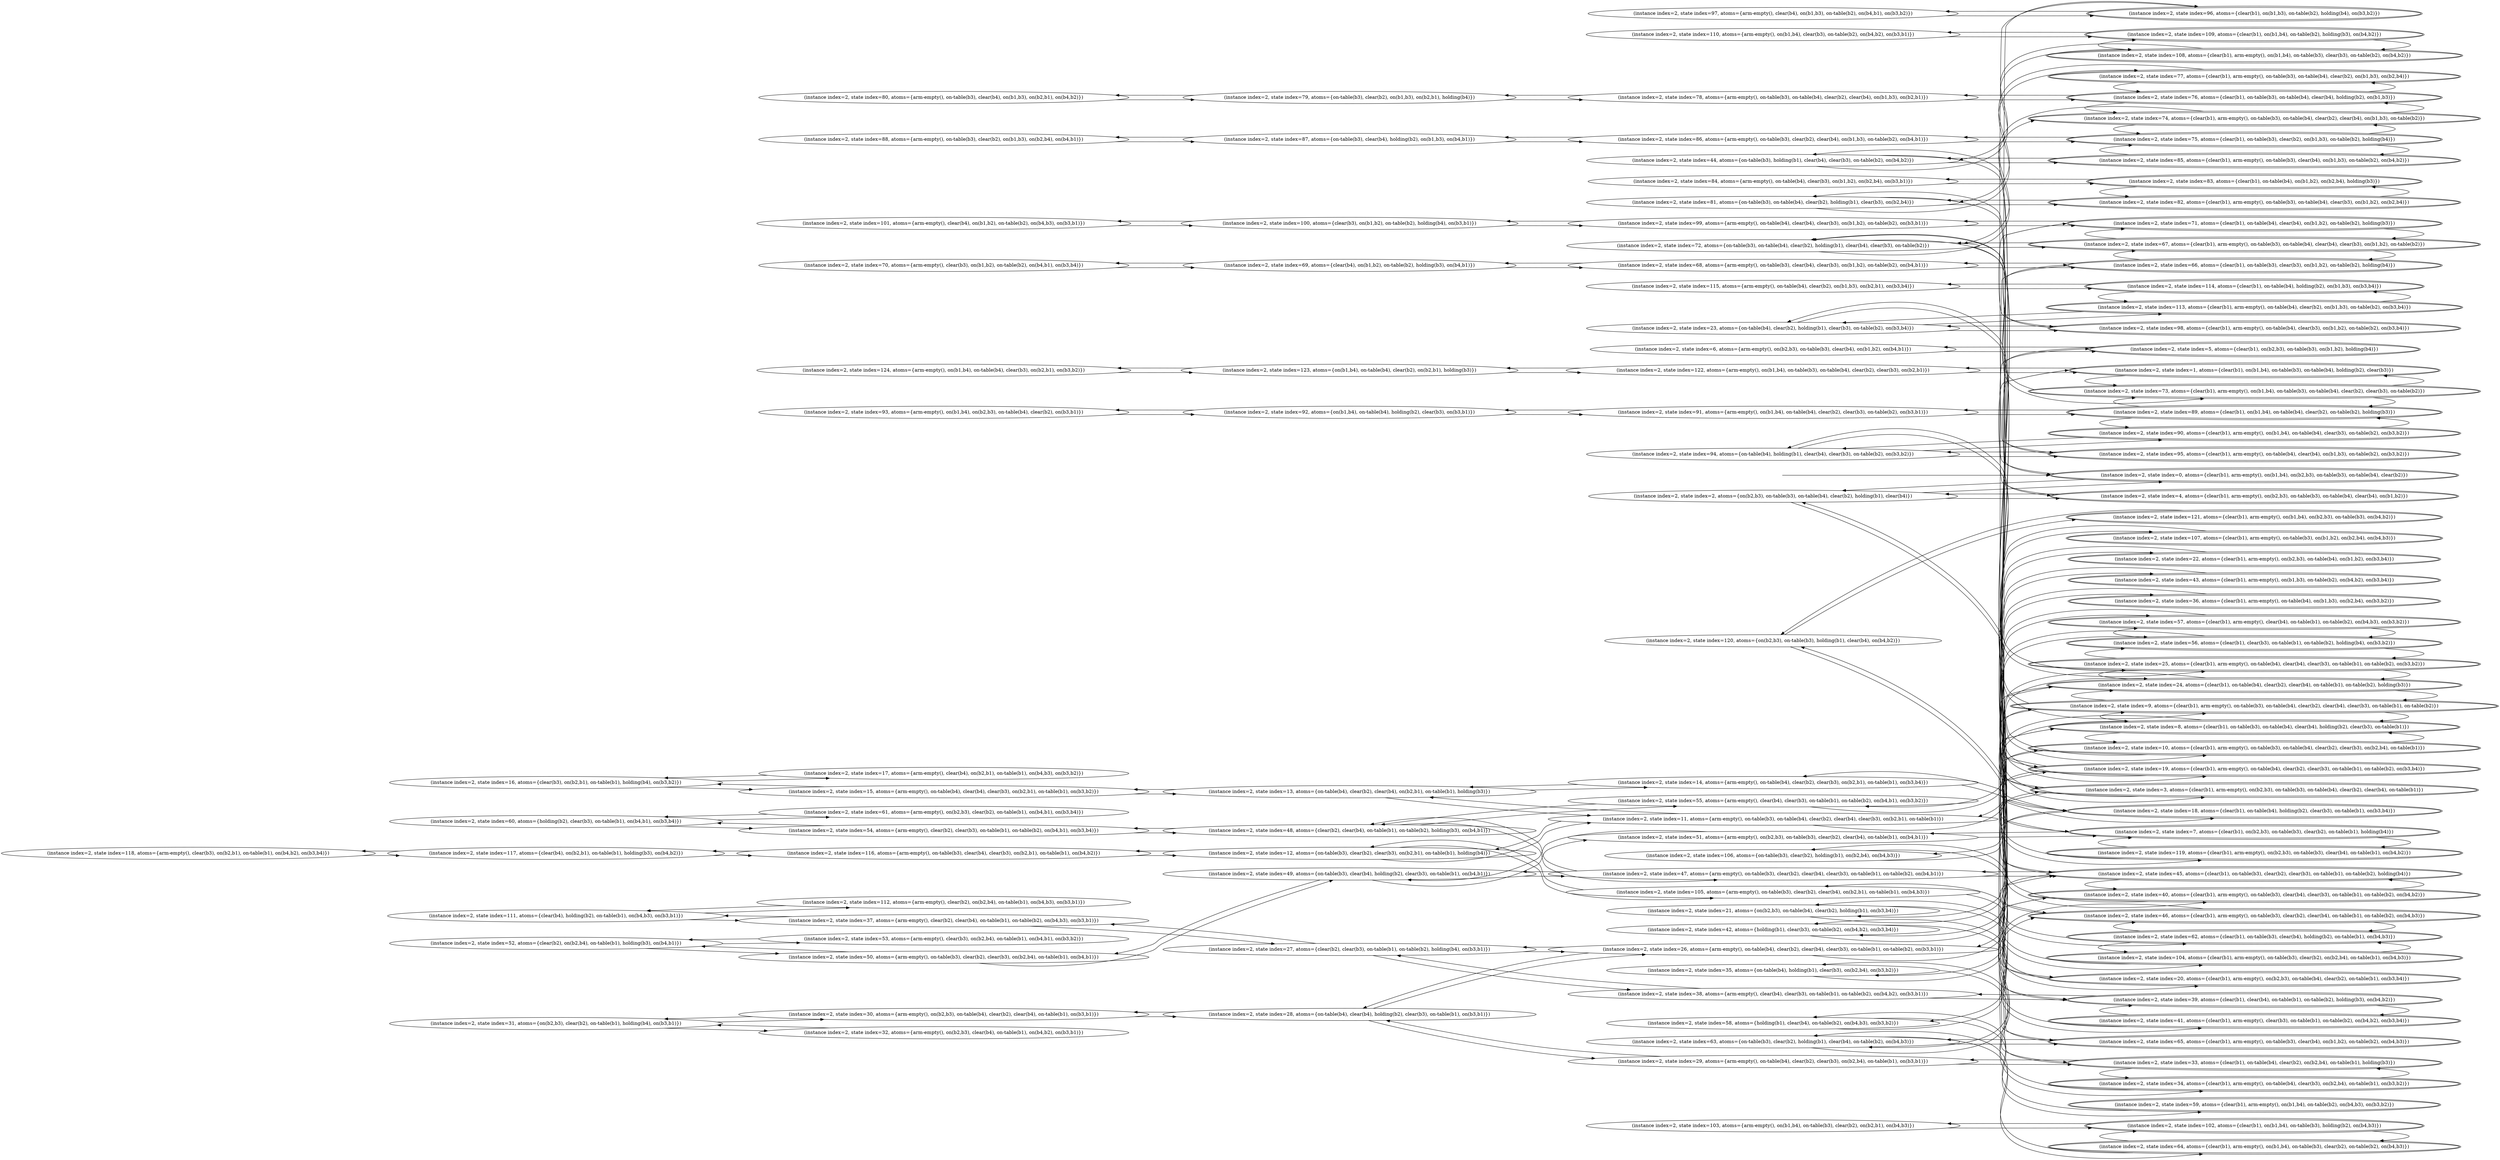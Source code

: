 digraph {
rankdir="LR"
s118[label="(instance index=2, state index=118, atoms={arm-empty(), clear(b3), on(b2,b1), on-table(b1), on(b4,b2), on(b3,b4)})"]
s17[label="(instance index=2, state index=17, atoms={arm-empty(), clear(b4), on(b2,b1), on-table(b1), on(b4,b3), on(b3,b2)})"]
s32[label="(instance index=2, state index=32, atoms={arm-empty(), on(b2,b3), clear(b4), on-table(b1), on(b4,b2), on(b3,b1)})"]
s112[label="(instance index=2, state index=112, atoms={arm-empty(), clear(b2), on(b2,b4), on-table(b1), on(b4,b3), on(b3,b1)})"]
s53[label="(instance index=2, state index=53, atoms={arm-empty(), clear(b3), on(b2,b4), on-table(b1), on(b4,b1), on(b3,b2)})"]
s61[label="(instance index=2, state index=61, atoms={arm-empty(), on(b2,b3), clear(b2), on-table(b1), on(b4,b1), on(b3,b4)})"]
s117[label="(instance index=2, state index=117, atoms={clear(b4), on(b2,b1), on-table(b1), holding(b3), on(b4,b2)})"]
s16[label="(instance index=2, state index=16, atoms={clear(b3), on(b2,b1), on-table(b1), holding(b4), on(b3,b2)})"]
s31[label="(instance index=2, state index=31, atoms={on(b2,b3), clear(b2), on-table(b1), holding(b4), on(b3,b1)})"]
s111[label="(instance index=2, state index=111, atoms={clear(b4), holding(b2), on-table(b1), on(b4,b3), on(b3,b1)})"]
s52[label="(instance index=2, state index=52, atoms={clear(b2), on(b2,b4), on-table(b1), holding(b3), on(b4,b1)})"]
s60[label="(instance index=2, state index=60, atoms={holding(b2), clear(b3), on-table(b1), on(b4,b1), on(b3,b4)})"]
s124[label="(instance index=2, state index=124, atoms={arm-empty(), on(b1,b4), on-table(b4), clear(b3), on(b2,b1), on(b3,b2)})"]
s70[label="(instance index=2, state index=70, atoms={arm-empty(), clear(b3), on(b1,b2), on-table(b2), on(b4,b1), on(b3,b4)})"]
s116[label="(instance index=2, state index=116, atoms={arm-empty(), on-table(b3), clear(b4), clear(b3), on(b2,b1), on-table(b1), on(b4,b2)})"]
s15[label="(instance index=2, state index=15, atoms={arm-empty(), on-table(b4), clear(b4), clear(b3), on(b2,b1), on-table(b1), on(b3,b2)})"]
s30[label="(instance index=2, state index=30, atoms={arm-empty(), on(b2,b3), on-table(b4), clear(b2), clear(b4), on-table(b1), on(b3,b1)})"]
s37[label="(instance index=2, state index=37, atoms={arm-empty(), clear(b2), clear(b4), on-table(b1), on-table(b2), on(b4,b3), on(b3,b1)})"]
s50[label="(instance index=2, state index=50, atoms={arm-empty(), on-table(b3), clear(b2), clear(b3), on(b2,b4), on-table(b1), on(b4,b1)})"]
s54[label="(instance index=2, state index=54, atoms={arm-empty(), clear(b2), clear(b3), on-table(b1), on-table(b2), on(b4,b1), on(b3,b4)})"]
s101[label="(instance index=2, state index=101, atoms={arm-empty(), clear(b4), on(b1,b2), on-table(b2), on(b4,b3), on(b3,b1)})"]
s88[label="(instance index=2, state index=88, atoms={arm-empty(), on-table(b3), clear(b2), on(b1,b3), on(b2,b4), on(b4,b1)})"]
s80[label="(instance index=2, state index=80, atoms={arm-empty(), on-table(b3), clear(b4), on(b1,b3), on(b2,b1), on(b4,b2)})"]
s93[label="(instance index=2, state index=93, atoms={arm-empty(), on(b1,b4), on(b2,b3), on-table(b4), clear(b2), on(b3,b1)})"]
s123[label="(instance index=2, state index=123, atoms={on(b1,b4), on-table(b4), clear(b2), on(b2,b1), holding(b3)})"]
s69[label="(instance index=2, state index=69, atoms={clear(b4), on(b1,b2), on-table(b2), holding(b3), on(b4,b1)})"]
s12[label="(instance index=2, state index=12, atoms={on-table(b3), clear(b2), clear(b3), on(b2,b1), on-table(b1), holding(b4)})"]
s13[label="(instance index=2, state index=13, atoms={on-table(b4), clear(b2), clear(b4), on(b2,b1), on-table(b1), holding(b3)})"]
s28[label="(instance index=2, state index=28, atoms={on-table(b4), clear(b4), holding(b2), clear(b3), on-table(b1), on(b3,b1)})"]
s27[label="(instance index=2, state index=27, atoms={clear(b2), clear(b3), on-table(b1), on-table(b2), holding(b4), on(b3,b1)})"]
s49[label="(instance index=2, state index=49, atoms={on-table(b3), clear(b4), holding(b2), clear(b3), on-table(b1), on(b4,b1)})"]
s48[label="(instance index=2, state index=48, atoms={clear(b2), clear(b4), on-table(b1), on-table(b2), holding(b3), on(b4,b1)})"]
s100[label="(instance index=2, state index=100, atoms={clear(b3), on(b1,b2), on-table(b2), holding(b4), on(b3,b1)})"]
s87[label="(instance index=2, state index=87, atoms={on-table(b3), clear(b4), holding(b2), on(b1,b3), on(b4,b1)})"]
s79[label="(instance index=2, state index=79, atoms={on-table(b3), clear(b2), on(b1,b3), on(b2,b1), holding(b4)})"]
s92[label="(instance index=2, state index=92, atoms={on(b1,b4), on-table(b4), holding(b2), clear(b3), on(b3,b1)})"]
s122[label="(instance index=2, state index=122, atoms={arm-empty(), on(b1,b4), on-table(b3), on-table(b4), clear(b2), clear(b3), on(b2,b1)})"]
s105[label="(instance index=2, state index=105, atoms={arm-empty(), on-table(b3), clear(b2), clear(b4), on(b2,b1), on-table(b1), on(b4,b3)})"]
s120[label="(instance index=2, state index=120, atoms={on(b2,b3), on-table(b3), holding(b1), clear(b4), on(b4,b2)})"]
s2[label="(instance index=2, state index=2, atoms={on(b2,b3), on-table(b3), on-table(b4), clear(b2), holding(b1), clear(b4)})"]
s6[label="(instance index=2, state index=6, atoms={arm-empty(), on(b2,b3), on-table(b3), clear(b4), on(b1,b2), on(b4,b1)})"]
s51[label="(instance index=2, state index=51, atoms={arm-empty(), on(b2,b3), on-table(b3), clear(b2), clear(b4), on-table(b1), on(b4,b1)})"]
s68[label="(instance index=2, state index=68, atoms={arm-empty(), on-table(b3), clear(b4), clear(b3), on(b1,b2), on-table(b2), on(b4,b1)})"]
s11[label="(instance index=2, state index=11, atoms={arm-empty(), on-table(b3), on-table(b4), clear(b2), clear(b4), clear(b3), on(b2,b1), on-table(b1)})"]
s14[label="(instance index=2, state index=14, atoms={arm-empty(), on-table(b4), clear(b2), clear(b3), on(b2,b1), on-table(b1), on(b3,b4)})"]
s21[label="(instance index=2, state index=21, atoms={on(b2,b3), on-table(b4), clear(b2), holding(b1), on(b3,b4)})"]
s26[label="(instance index=2, state index=26, atoms={arm-empty(), on-table(b4), clear(b2), clear(b4), clear(b3), on-table(b1), on-table(b2), on(b3,b1)})"]
s84[label="(instance index=2, state index=84, atoms={arm-empty(), on-table(b4), clear(b3), on(b1,b2), on(b2,b4), on(b3,b1)})"]
s29[label="(instance index=2, state index=29, atoms={arm-empty(), on-table(b4), clear(b2), clear(b3), on(b2,b4), on-table(b1), on(b3,b1)})"]
s35[label="(instance index=2, state index=35, atoms={on-table(b4), holding(b1), clear(b3), on(b2,b4), on(b3,b2)})"]
s38[label="(instance index=2, state index=38, atoms={arm-empty(), clear(b4), clear(b3), on-table(b1), on-table(b2), on(b4,b2), on(b3,b1)})"]
s42[label="(instance index=2, state index=42, atoms={holding(b1), clear(b3), on-table(b2), on(b4,b2), on(b3,b4)})"]
s103[label="(instance index=2, state index=103, atoms={arm-empty(), on(b1,b4), on-table(b3), clear(b2), on(b2,b1), on(b4,b3)})"]
s47[label="(instance index=2, state index=47, atoms={arm-empty(), on-table(b3), clear(b2), clear(b4), clear(b3), on-table(b1), on-table(b2), on(b4,b1)})"]
s55[label="(instance index=2, state index=55, atoms={arm-empty(), clear(b4), clear(b3), on-table(b1), on-table(b2), on(b4,b1), on(b3,b2)})"]
s58[label="(instance index=2, state index=58, atoms={holding(b1), clear(b4), on-table(b2), on(b4,b3), on(b3,b2)})"]
s63[label="(instance index=2, state index=63, atoms={on-table(b3), clear(b2), holding(b1), clear(b4), on-table(b2), on(b4,b3)})"]
s99[label="(instance index=2, state index=99, atoms={arm-empty(), on-table(b4), clear(b4), clear(b3), on(b1,b2), on-table(b2), on(b3,b1)})"]
s72[label="(instance index=2, state index=72, atoms={on-table(b3), on-table(b4), clear(b2), holding(b1), clear(b4), clear(b3), on-table(b2)})"]
s86[label="(instance index=2, state index=86, atoms={arm-empty(), on-table(b3), clear(b2), clear(b4), on(b1,b3), on-table(b2), on(b4,b1)})"]
s78[label="(instance index=2, state index=78, atoms={arm-empty(), on-table(b3), on-table(b4), clear(b2), clear(b4), on(b1,b3), on(b2,b1)})"]
s81[label="(instance index=2, state index=81, atoms={on-table(b3), on-table(b4), clear(b2), holding(b1), clear(b3), on(b2,b4)})"]
s91[label="(instance index=2, state index=91, atoms={arm-empty(), on(b1,b4), on-table(b4), clear(b2), clear(b3), on-table(b2), on(b3,b1)})"]
s94[label="(instance index=2, state index=94, atoms={on-table(b4), holding(b1), clear(b4), clear(b3), on-table(b2), on(b3,b2)})"]
s97[label="(instance index=2, state index=97, atoms={arm-empty(), clear(b4), on(b1,b3), on-table(b2), on(b4,b1), on(b3,b2)})"]
s106[label="(instance index=2, state index=106, atoms={on-table(b3), clear(b2), holding(b1), on(b2,b4), on(b4,b3)})"]
s23[label="(instance index=2, state index=23, atoms={on-table(b4), clear(b2), holding(b1), clear(b3), on-table(b2), on(b3,b4)})"]
s115[label="(instance index=2, state index=115, atoms={arm-empty(), on-table(b4), clear(b2), on(b1,b3), on(b2,b1), on(b3,b4)})"]
s110[label="(instance index=2, state index=110, atoms={arm-empty(), on(b1,b4), clear(b3), on-table(b2), on(b4,b2), on(b3,b1)})"]
s44[label="(instance index=2, state index=44, atoms={on-table(b3), holding(b1), clear(b4), clear(b3), on-table(b2), on(b4,b2)})"]
s95[peripheries=2,label="(instance index=2, state index=95, atoms={clear(b1), arm-empty(), on-table(b4), clear(b4), on(b1,b3), on-table(b2), on(b3,b2)})"]
s36[peripheries=2,label="(instance index=2, state index=36, atoms={clear(b1), arm-empty(), on-table(b4), on(b1,b3), on(b2,b4), on(b3,b2)})"]
s39[peripheries=2,label="(instance index=2, state index=39, atoms={clear(b1), clear(b4), on-table(b1), on-table(b2), holding(b3), on(b4,b2)})"]
s98[peripheries=2,label="(instance index=2, state index=98, atoms={clear(b1), arm-empty(), on-table(b4), clear(b3), on(b1,b2), on-table(b2), on(b3,b4)})"]
s40[peripheries=2,label="(instance index=2, state index=40, atoms={clear(b1), arm-empty(), on-table(b3), clear(b4), clear(b3), on-table(b1), on-table(b2), on(b4,b2)})"]
s41[peripheries=2,label="(instance index=2, state index=41, atoms={clear(b1), arm-empty(), clear(b3), on-table(b1), on-table(b2), on(b4,b2), on(b3,b4)})"]
s43[peripheries=2,label="(instance index=2, state index=43, atoms={clear(b1), arm-empty(), on(b1,b3), on-table(b2), on(b4,b2), on(b3,b4)})"]
s102[peripheries=2,label="(instance index=2, state index=102, atoms={clear(b1), on(b1,b4), on-table(b3), holding(b2), on(b4,b3)})"]
s57[peripheries=2,label="(instance index=2, state index=57, atoms={clear(b1), arm-empty(), clear(b4), on-table(b1), on-table(b2), on(b4,b3), on(b3,b2)})"]
s65[peripheries=2,label="(instance index=2, state index=65, atoms={clear(b1), arm-empty(), on-table(b3), clear(b4), on(b1,b2), on-table(b2), on(b4,b3)})"]
s71[peripheries=2,label="(instance index=2, state index=71, atoms={clear(b1), on-table(b4), clear(b4), on(b1,b2), on-table(b2), holding(b3)})"]
s73[peripheries=2,label="(instance index=2, state index=73, atoms={clear(b1), arm-empty(), on(b1,b4), on-table(b3), on-table(b4), clear(b2), clear(b3), on-table(b2)})"]
s104[peripheries=2,label="(instance index=2, state index=104, atoms={clear(b1), arm-empty(), on-table(b3), clear(b2), on(b2,b4), on-table(b1), on(b4,b3)})"]
s45[peripheries=2,label="(instance index=2, state index=45, atoms={clear(b1), on-table(b3), clear(b2), clear(b3), on-table(b1), on-table(b2), holding(b4)})"]
s46[peripheries=2,label="(instance index=2, state index=46, atoms={clear(b1), arm-empty(), on-table(b3), clear(b2), clear(b4), on-table(b1), on-table(b2), on(b4,b3)})"]
s75[peripheries=2,label="(instance index=2, state index=75, atoms={clear(b1), on-table(b3), clear(b2), on(b1,b3), on-table(b2), holding(b4)})"]
s113[peripheries=2,label="(instance index=2, state index=113, atoms={clear(b1), arm-empty(), on-table(b4), clear(b2), on(b1,b3), on-table(b2), on(b3,b4)})"]
s74[peripheries=2,label="(instance index=2, state index=74, atoms={clear(b1), arm-empty(), on-table(b3), on-table(b4), clear(b2), clear(b4), on(b1,b3), on-table(b2)})"]
s109[peripheries=2,label="(instance index=2, state index=109, atoms={clear(b1), on(b1,b4), on-table(b2), holding(b3), on(b4,b2)})"]
s96[peripheries=2,label="(instance index=2, state index=96, atoms={clear(b1), on(b1,b3), on-table(b2), holding(b4), on(b3,b2)})"]
s108[peripheries=2,label="(instance index=2, state index=108, atoms={clear(b1), arm-empty(), on(b1,b4), on-table(b3), clear(b3), on-table(b2), on(b4,b2)})"]
s82[peripheries=2,label="(instance index=2, state index=82, atoms={clear(b1), arm-empty(), on-table(b3), on-table(b4), clear(b3), on(b1,b2), on(b2,b4)})"]
s107[peripheries=2,label="(instance index=2, state index=107, atoms={clear(b1), arm-empty(), on-table(b3), on(b1,b2), on(b2,b4), on(b4,b3)})"]
s90[peripheries=2,label="(instance index=2, state index=90, atoms={clear(b1), arm-empty(), on(b1,b4), on-table(b4), clear(b3), on-table(b2), on(b3,b2)})"]
s89[peripheries=2,label="(instance index=2, state index=89, atoms={clear(b1), on(b1,b4), on-table(b4), clear(b2), on-table(b2), holding(b3)})"]
s76[peripheries=2,label="(instance index=2, state index=76, atoms={clear(b1), on-table(b3), on-table(b4), clear(b4), holding(b2), on(b1,b3)})"]
s56[peripheries=2,label="(instance index=2, state index=56, atoms={clear(b1), clear(b3), on-table(b1), on-table(b2), holding(b4), on(b3,b2)})"]
s114[peripheries=2,label="(instance index=2, state index=114, atoms={clear(b1), on-table(b4), holding(b2), on(b1,b3), on(b3,b4)})"]
s85[peripheries=2,label="(instance index=2, state index=85, atoms={clear(b1), arm-empty(), on-table(b3), clear(b4), on(b1,b3), on-table(b2), on(b4,b2)})"]
s34[peripheries=2,label="(instance index=2, state index=34, atoms={clear(b1), arm-empty(), on-table(b4), clear(b3), on(b2,b4), on-table(b1), on(b3,b2)})"]
s33[peripheries=2,label="(instance index=2, state index=33, atoms={clear(b1), on-table(b4), clear(b2), on(b2,b4), on-table(b1), holding(b3)})"]
s25[peripheries=2,label="(instance index=2, state index=25, atoms={clear(b1), arm-empty(), on-table(b4), clear(b4), clear(b3), on-table(b1), on-table(b2), on(b3,b2)})"]
s83[peripheries=2,label="(instance index=2, state index=83, atoms={clear(b1), on-table(b4), on(b1,b2), on(b2,b4), holding(b3)})"]
s24[peripheries=2,label="(instance index=2, state index=24, atoms={clear(b1), on-table(b4), clear(b2), clear(b4), on-table(b1), on-table(b2), holding(b3)})"]
s22[peripheries=2,label="(instance index=2, state index=22, atoms={clear(b1), arm-empty(), on(b2,b3), on-table(b4), on(b1,b2), on(b3,b4)})"]
s20[peripheries=2,label="(instance index=2, state index=20, atoms={clear(b1), arm-empty(), on(b2,b3), on-table(b4), clear(b2), on-table(b1), on(b3,b4)})"]
s19[peripheries=2,label="(instance index=2, state index=19, atoms={clear(b1), arm-empty(), on-table(b4), clear(b2), clear(b3), on-table(b1), on-table(b2), on(b3,b4)})"]
s77[peripheries=2,label="(instance index=2, state index=77, atoms={clear(b1), arm-empty(), on-table(b3), on-table(b4), clear(b2), on(b1,b3), on(b2,b4)})"]
s18[peripheries=2,label="(instance index=2, state index=18, atoms={clear(b1), on-table(b4), holding(b2), clear(b3), on-table(b1), on(b3,b4)})"]
s10[peripheries=2,label="(instance index=2, state index=10, atoms={clear(b1), arm-empty(), on-table(b3), on-table(b4), clear(b2), clear(b3), on(b2,b4), on-table(b1)})"]
s9[peripheries=2,label="(instance index=2, state index=9, atoms={clear(b1), arm-empty(), on-table(b3), on-table(b4), clear(b2), clear(b4), clear(b3), on-table(b1), on-table(b2)})"]
s67[peripheries=2,label="(instance index=2, state index=67, atoms={clear(b1), arm-empty(), on-table(b3), on-table(b4), clear(b4), clear(b3), on(b1,b2), on-table(b2)})"]
s8[peripheries=2,label="(instance index=2, state index=8, atoms={clear(b1), on-table(b3), on-table(b4), clear(b4), holding(b2), clear(b3), on-table(b1)})"]
s66[peripheries=2,label="(instance index=2, state index=66, atoms={clear(b1), on-table(b3), clear(b3), on(b1,b2), on-table(b2), holding(b4)})"]
s7[peripheries=2,label="(instance index=2, state index=7, atoms={clear(b1), on(b2,b3), on-table(b3), clear(b2), on-table(b1), holding(b4)})"]
s64[peripheries=2,label="(instance index=2, state index=64, atoms={clear(b1), arm-empty(), on(b1,b4), on-table(b3), clear(b2), on-table(b2), on(b4,b3)})"]
s5[peripheries=2,label="(instance index=2, state index=5, atoms={clear(b1), on(b2,b3), on-table(b3), on(b1,b2), holding(b4)})"]
s4[peripheries=2,label="(instance index=2, state index=4, atoms={clear(b1), arm-empty(), on(b2,b3), on-table(b3), on-table(b4), clear(b4), on(b1,b2)})"]
s121[peripheries=2,label="(instance index=2, state index=121, atoms={clear(b1), arm-empty(), on(b1,b4), on(b2,b3), on-table(b3), on(b4,b2)})"]
s62[peripheries=2,label="(instance index=2, state index=62, atoms={clear(b1), on-table(b3), clear(b4), holding(b2), on-table(b1), on(b4,b3)})"]
s3[peripheries=2,label="(instance index=2, state index=3, atoms={clear(b1), arm-empty(), on(b2,b3), on-table(b3), on-table(b4), clear(b2), clear(b4), on-table(b1)})"]
s119[peripheries=2,label="(instance index=2, state index=119, atoms={clear(b1), arm-empty(), on(b2,b3), on-table(b3), clear(b4), on-table(b1), on(b4,b2)})"]
s1[peripheries=2,label="(instance index=2, state index=1, atoms={clear(b1), on(b1,b4), on-table(b3), on-table(b4), holding(b2), clear(b3)})"]
s59[peripheries=2,label="(instance index=2, state index=59, atoms={clear(b1), arm-empty(), on(b1,b4), on-table(b2), on(b4,b3), on(b3,b2)})"]
s0[peripheries=2,label="(instance index=2, state index=0, atoms={clear(b1), arm-empty(), on(b1,b4), on(b2,b3), on-table(b3), on-table(b4), clear(b2)})"]
Dangling [ label = "", style = invis ]
{ rank = same; Dangling }
Dangling -> s0
{ rank = same; s0}
{ rank = same; s117,s16,s31,s111,s52,s60}
{ rank = same; s124,s70,s116,s15,s30,s37,s50,s54,s101,s88,s80,s93}
{ rank = same; s123,s69,s12,s13,s28,s27,s49,s48,s100,s87,s79,s92}
{ rank = same; s122,s105,s120,s2,s6,s51,s68,s11,s14,s21,s26,s84,s29,s35,s38,s42,s103,s47,s55,s58,s63,s99,s72,s86,s78,s81,s91,s94,s97,s106,s23,s115,s110,s44}
{ rank = same; s95,s36,s39,s98,s40,s41,s43,s102,s57,s65,s71,s73,s104,s45,s46,s75,s113,s74,s109,s96,s108,s82,s107,s90,s89,s76,s56,s114,s85,s34,s33,s25,s83,s24,s22,s20,s19,s77,s18,s10,s9,s67,s8,s66,s7,s64,s5,s4,s121,s62,s3,s119,s1,s59,s0}
{
s118->s117
s17->s16
s32->s31
s112->s111
s53->s52
s61->s60
}
{
s117->s118
s117->s116
s16->s15
s16->s17
s31->s30
s31->s32
s111->s37
s111->s112
s52->s53
s52->s50
s60->s54
s60->s61
}
{
s124->s123
s70->s69
s116->s117
s116->s12
s15->s13
s15->s16
s30->s31
s30->s28
s37->s111
s37->s27
s50->s52
s50->s49
s54->s60
s54->s48
s101->s100
s88->s87
s80->s79
s93->s92
}
{
s123->s124
s123->s122
s69->s70
s69->s68
s12->s116
s12->s11
s12->s105
s13->s15
s13->s14
s13->s11
s28->s30
s28->s29
s28->s26
s27->s37
s27->s38
s27->s26
s49->s51
s49->s47
s49->s50
s48->s55
s48->s54
s48->s47
s100->s101
s100->s99
s87->s86
s87->s88
s79->s78
s79->s80
s92->s93
s92->s91
}
{
s122->s123
s122->s1
s105->s62
s105->s12
s120->s119
s120->s121
s2->s4
s2->s3
s2->s0
s6->s5
s51->s7
s51->s49
s68->s69
s68->s66
s11->s13
s11->s12
s11->s8
s14->s13
s14->s18
s21->s22
s21->s20
s26->s28
s26->s27
s26->s24
s84->s83
s29->s28
s29->s33
s35->s36
s35->s34
s38->s39
s38->s27
s42->s43
s42->s41
s103->s102
s47->s49
s47->s45
s47->s48
s55->s48
s55->s56
s58->s59
s58->s57
s63->s65
s63->s46
s63->s64
s99->s71
s99->s100
s72->s67
s72->s74
s72->s9
s72->s73
s86->s87
s86->s75
s78->s79
s78->s76
s81->s77
s81->s82
s81->s10
s91->s92
s91->s89
s94->s95
s94->s90
s94->s25
s97->s96
s106->s107
s106->s104
s23->s19
s23->s98
s23->s113
s115->s114
s110->s109
s44->s108
s44->s85
s44->s40
}
{
s95->s94
s95->s96
s36->s35
s39->s38
s39->s41
s39->s40
s98->s71
s98->s23
s40->s39
s40->s45
s40->s44
s41->s39
s41->s42
s43->s42
s102->s103
s102->s64
s57->s58
s57->s56
s65->s63
s65->s66
s71->s99
s71->s98
s71->s67
s73->s1
s73->s89
s73->s72
s104->s62
s104->s106
s45->s47
s45->s46
s45->s9
s45->s40
s46->s62
s46->s63
s46->s45
s75->s85
s75->s86
s75->s74
s113->s23
s113->s114
s74->s76
s74->s75
s74->s72
s109->s110
s109->s108
s96->s95
s96->s97
s108->s109
s108->s44
s82->s83
s82->s81
s107->s106
s90->s94
s90->s89
s89->s90
s89->s91
s89->s73
s76->s78
s76->s77
s76->s74
s56->s57
s56->s55
s56->s25
s114->s115
s114->s113
s85->s44
s85->s75
s34->s35
s34->s33
s33->s29
s33->s34
s33->s10
s25->s94
s25->s24
s25->s56
s83->s84
s83->s82
s24->s25
s24->s26
s24->s19
s24->s9
s22->s21
s20->s21
s20->s18
s19->s23
s19->s18
s19->s24
s77->s76
s77->s81
s18->s14
s18->s20
s18->s19
s10->s33
s10->s81
s10->s8
s9->s45
s9->s72
s9->s8
s9->s24
s67->s71
s67->s66
s67->s72
s8->s3
s8->s10
s8->s9
s8->s11
s66->s67
s66->s68
s66->s65
s7->s119
s7->s3
s7->s51
s64->s63
s64->s102
s5->s6
s5->s4
s4->s5
s4->s2
s121->s120
s62->s46
s62->s105
s62->s104
s3->s7
s3->s2
s3->s8
s119->s7
s119->s120
s1->s122
s1->s73
s1->s0
s59->s58
s0->s2
s0->s1
}
}
